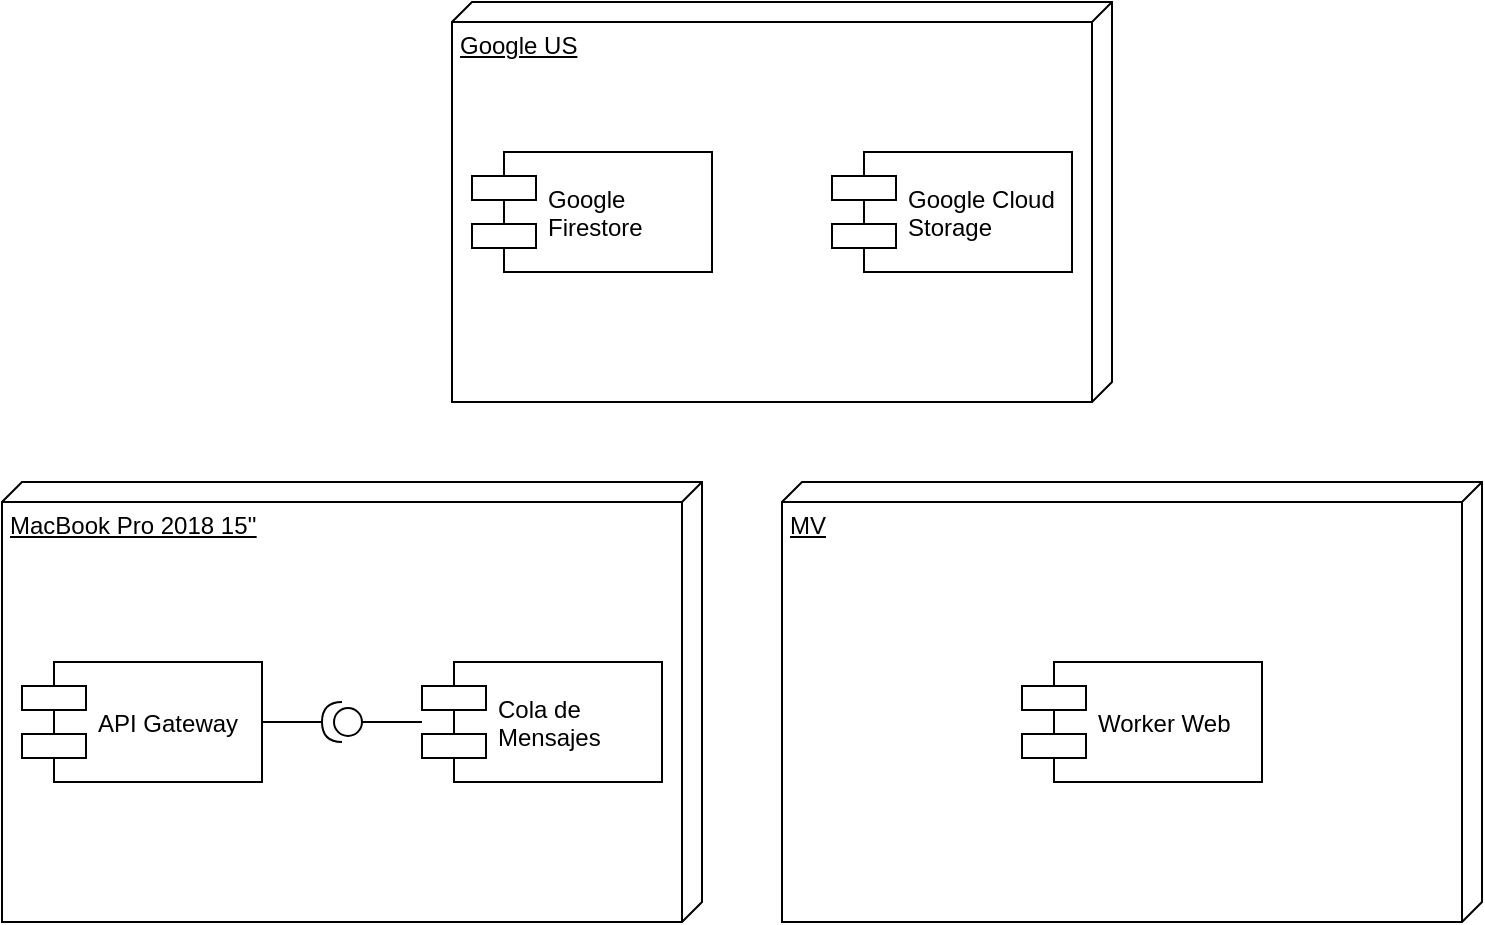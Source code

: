 <mxfile version="12.1.0" type="device" pages="1"><diagram id="s_pj5xrKURW9nkWKiMCA" name="Page-1"><mxGraphModel dx="1646" dy="931" grid="1" gridSize="10" guides="1" tooltips="1" connect="1" arrows="1" fold="1" page="1" pageScale="1" pageWidth="827" pageHeight="1169" math="0" shadow="0"><root><mxCell id="0"/><mxCell id="1" parent="0"/><mxCell id="EslcYjLPkBhWrEh4C9RR-1" value="Google US" style="verticalAlign=top;align=left;spacingTop=8;spacingLeft=2;spacingRight=12;shape=cube;size=10;direction=south;fontStyle=4;html=1;" vertex="1" parent="1"><mxGeometry x="265" y="90" width="330" height="200" as="geometry"/></mxCell><mxCell id="EslcYjLPkBhWrEh4C9RR-3" value="Google Cloud&#10;Storage" style="shape=component;align=left;spacingLeft=36;" vertex="1" parent="1"><mxGeometry x="455" y="165" width="120" height="60" as="geometry"/></mxCell><mxCell id="EslcYjLPkBhWrEh4C9RR-4" value="Google&#10;Firestore" style="shape=component;align=left;spacingLeft=36;" vertex="1" parent="1"><mxGeometry x="275" y="165" width="120" height="60" as="geometry"/></mxCell><mxCell id="EslcYjLPkBhWrEh4C9RR-5" value="MacBook Pro 2018 15''" style="verticalAlign=top;align=left;spacingTop=8;spacingLeft=2;spacingRight=12;shape=cube;size=10;direction=south;fontStyle=4;html=1;" vertex="1" parent="1"><mxGeometry x="40" y="330" width="350" height="220" as="geometry"/></mxCell><mxCell id="EslcYjLPkBhWrEh4C9RR-11" value="Cola de &#10;Mensajes" style="shape=component;align=left;spacingLeft=36;" vertex="1" parent="1"><mxGeometry x="250" y="420" width="120" height="60" as="geometry"/></mxCell><mxCell id="EslcYjLPkBhWrEh4C9RR-12" value="API Gateway" style="shape=component;align=left;spacingLeft=36;" vertex="1" parent="1"><mxGeometry x="50" y="420" width="120" height="60" as="geometry"/></mxCell><mxCell id="EslcYjLPkBhWrEh4C9RR-13" style="edgeStyle=orthogonalEdgeStyle;rounded=0;orthogonalLoop=1;jettySize=auto;html=1;exitX=1;exitY=0.5;exitDx=0;exitDy=0;exitPerimeter=0;entryX=1;entryY=0.5;entryDx=0;entryDy=0;endArrow=none;endFill=0;" edge="1" parent="1" source="EslcYjLPkBhWrEh4C9RR-15" target="EslcYjLPkBhWrEh4C9RR-12"><mxGeometry relative="1" as="geometry"/></mxCell><mxCell id="EslcYjLPkBhWrEh4C9RR-14" style="edgeStyle=orthogonalEdgeStyle;rounded=0;orthogonalLoop=1;jettySize=auto;html=1;exitX=0;exitY=0.5;exitDx=0;exitDy=0;exitPerimeter=0;endArrow=none;endFill=0;" edge="1" parent="1" source="EslcYjLPkBhWrEh4C9RR-15" target="EslcYjLPkBhWrEh4C9RR-11"><mxGeometry relative="1" as="geometry"/></mxCell><mxCell id="EslcYjLPkBhWrEh4C9RR-15" value="" style="shape=providedRequiredInterface;html=1;verticalLabelPosition=bottom;rotation=180;" vertex="1" parent="1"><mxGeometry x="200" y="440" width="20" height="20" as="geometry"/></mxCell><mxCell id="EslcYjLPkBhWrEh4C9RR-16" value="MV" style="verticalAlign=top;align=left;spacingTop=8;spacingLeft=2;spacingRight=12;shape=cube;size=10;direction=south;fontStyle=4;html=1;" vertex="1" parent="1"><mxGeometry x="430" y="330" width="350" height="220" as="geometry"/></mxCell><mxCell id="EslcYjLPkBhWrEh4C9RR-17" value="Worker Web" style="shape=component;align=left;spacingLeft=36;" vertex="1" parent="1"><mxGeometry x="550" y="420" width="120" height="60" as="geometry"/></mxCell></root></mxGraphModel></diagram></mxfile>